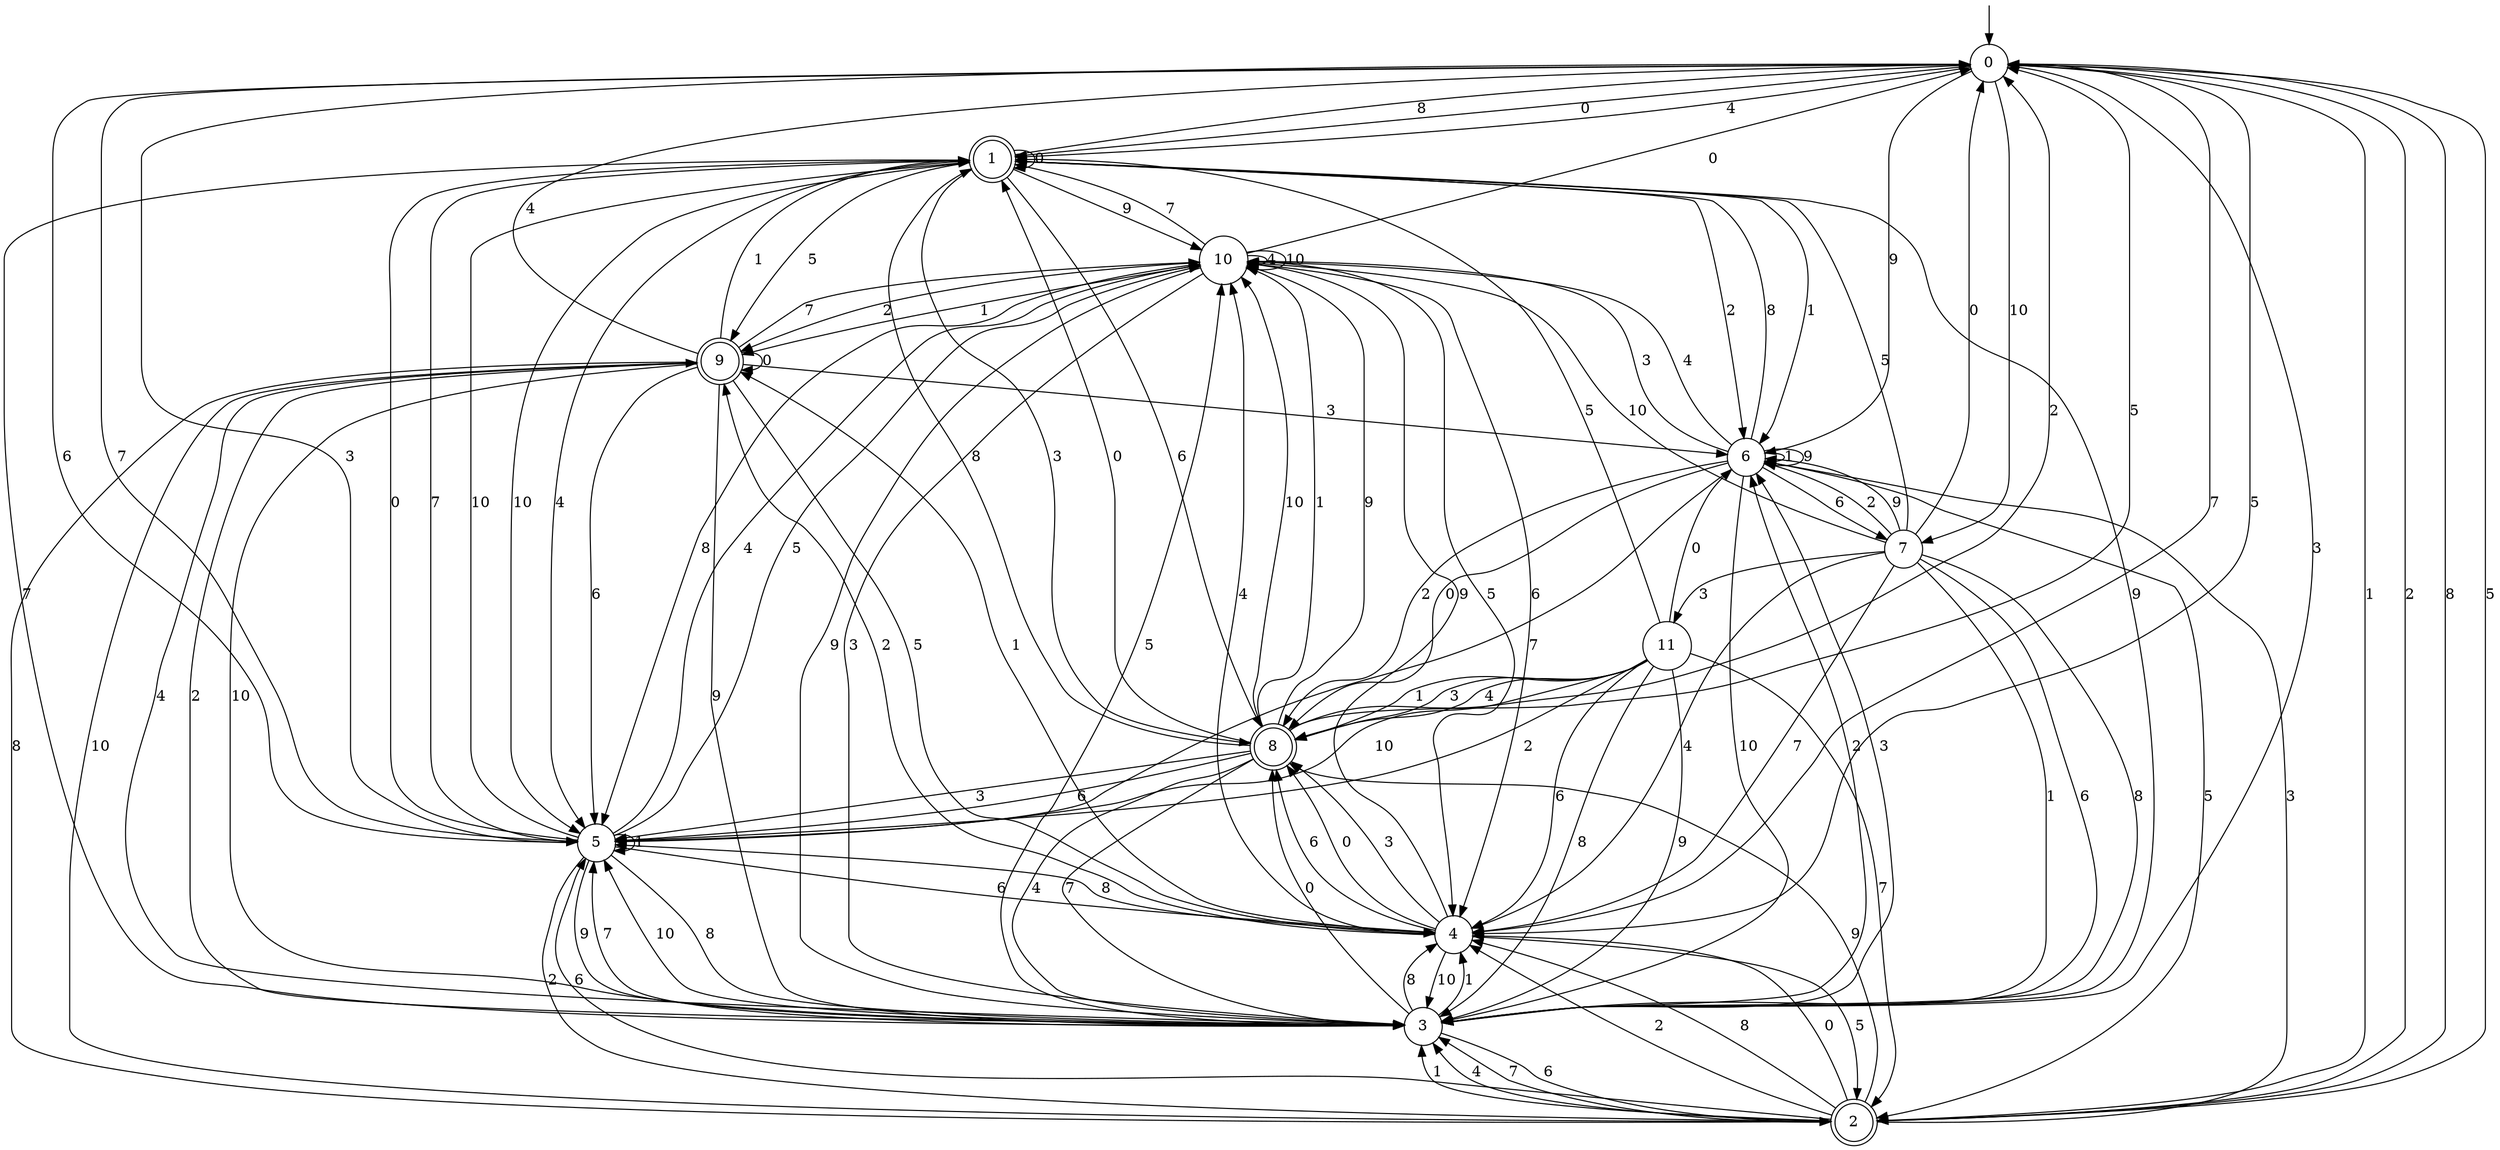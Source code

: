 digraph g {

	s0 [shape="circle" label="0"];
	s1 [shape="doublecircle" label="1"];
	s2 [shape="doublecircle" label="2"];
	s3 [shape="circle" label="3"];
	s4 [shape="circle" label="4"];
	s5 [shape="circle" label="5"];
	s6 [shape="circle" label="6"];
	s7 [shape="circle" label="7"];
	s8 [shape="doublecircle" label="8"];
	s9 [shape="doublecircle" label="9"];
	s10 [shape="circle" label="10"];
	s11 [shape="circle" label="11"];
	s0 -> s1 [label="0"];
	s0 -> s2 [label="1"];
	s0 -> s2 [label="2"];
	s0 -> s3 [label="3"];
	s0 -> s1 [label="4"];
	s0 -> s4 [label="5"];
	s0 -> s5 [label="6"];
	s0 -> s5 [label="7"];
	s0 -> s2 [label="8"];
	s0 -> s6 [label="9"];
	s0 -> s7 [label="10"];
	s1 -> s1 [label="0"];
	s1 -> s6 [label="1"];
	s1 -> s6 [label="2"];
	s1 -> s8 [label="3"];
	s1 -> s5 [label="4"];
	s1 -> s9 [label="5"];
	s1 -> s8 [label="6"];
	s1 -> s3 [label="7"];
	s1 -> s0 [label="8"];
	s1 -> s10 [label="9"];
	s1 -> s5 [label="10"];
	s2 -> s4 [label="0"];
	s2 -> s3 [label="1"];
	s2 -> s4 [label="2"];
	s2 -> s6 [label="3"];
	s2 -> s3 [label="4"];
	s2 -> s0 [label="5"];
	s2 -> s5 [label="6"];
	s2 -> s3 [label="7"];
	s2 -> s4 [label="8"];
	s2 -> s8 [label="9"];
	s2 -> s9 [label="10"];
	s3 -> s8 [label="0"];
	s3 -> s4 [label="1"];
	s3 -> s6 [label="2"];
	s3 -> s6 [label="3"];
	s3 -> s9 [label="4"];
	s3 -> s10 [label="5"];
	s3 -> s2 [label="6"];
	s3 -> s5 [label="7"];
	s3 -> s4 [label="8"];
	s3 -> s1 [label="9"];
	s3 -> s5 [label="10"];
	s4 -> s8 [label="0"];
	s4 -> s9 [label="1"];
	s4 -> s9 [label="2"];
	s4 -> s8 [label="3"];
	s4 -> s10 [label="4"];
	s4 -> s2 [label="5"];
	s4 -> s8 [label="6"];
	s4 -> s0 [label="7"];
	s4 -> s5 [label="8"];
	s4 -> s10 [label="9"];
	s4 -> s3 [label="10"];
	s5 -> s1 [label="0"];
	s5 -> s5 [label="1"];
	s5 -> s2 [label="2"];
	s5 -> s0 [label="3"];
	s5 -> s10 [label="4"];
	s5 -> s10 [label="5"];
	s5 -> s4 [label="6"];
	s5 -> s1 [label="7"];
	s5 -> s3 [label="8"];
	s5 -> s3 [label="9"];
	s5 -> s1 [label="10"];
	s6 -> s8 [label="0"];
	s6 -> s6 [label="1"];
	s6 -> s8 [label="2"];
	s6 -> s10 [label="3"];
	s6 -> s10 [label="4"];
	s6 -> s2 [label="5"];
	s6 -> s7 [label="6"];
	s6 -> s5 [label="7"];
	s6 -> s1 [label="8"];
	s6 -> s6 [label="9"];
	s6 -> s3 [label="10"];
	s7 -> s0 [label="0"];
	s7 -> s3 [label="1"];
	s7 -> s6 [label="2"];
	s7 -> s11 [label="3"];
	s7 -> s4 [label="4"];
	s7 -> s1 [label="5"];
	s7 -> s3 [label="6"];
	s7 -> s4 [label="7"];
	s7 -> s3 [label="8"];
	s7 -> s6 [label="9"];
	s7 -> s10 [label="10"];
	s8 -> s1 [label="0"];
	s8 -> s10 [label="1"];
	s8 -> s0 [label="2"];
	s8 -> s5 [label="3"];
	s8 -> s3 [label="4"];
	s8 -> s0 [label="5"];
	s8 -> s5 [label="6"];
	s8 -> s3 [label="7"];
	s8 -> s1 [label="8"];
	s8 -> s10 [label="9"];
	s8 -> s10 [label="10"];
	s9 -> s9 [label="0"];
	s9 -> s1 [label="1"];
	s9 -> s3 [label="2"];
	s9 -> s6 [label="3"];
	s9 -> s0 [label="4"];
	s9 -> s4 [label="5"];
	s9 -> s5 [label="6"];
	s9 -> s10 [label="7"];
	s9 -> s2 [label="8"];
	s9 -> s3 [label="9"];
	s9 -> s3 [label="10"];
	s10 -> s0 [label="0"];
	s10 -> s9 [label="1"];
	s10 -> s9 [label="2"];
	s10 -> s3 [label="3"];
	s10 -> s10 [label="4"];
	s10 -> s4 [label="5"];
	s10 -> s4 [label="6"];
	s10 -> s1 [label="7"];
	s10 -> s5 [label="8"];
	s10 -> s3 [label="9"];
	s10 -> s10 [label="10"];
	s11 -> s6 [label="0"];
	s11 -> s8 [label="1"];
	s11 -> s5 [label="2"];
	s11 -> s8 [label="3"];
	s11 -> s8 [label="4"];
	s11 -> s1 [label="5"];
	s11 -> s4 [label="6"];
	s11 -> s2 [label="7"];
	s11 -> s3 [label="8"];
	s11 -> s3 [label="9"];
	s11 -> s5 [label="10"];

__start0 [label="" shape="none" width="0" height="0"];
__start0 -> s0;

}
